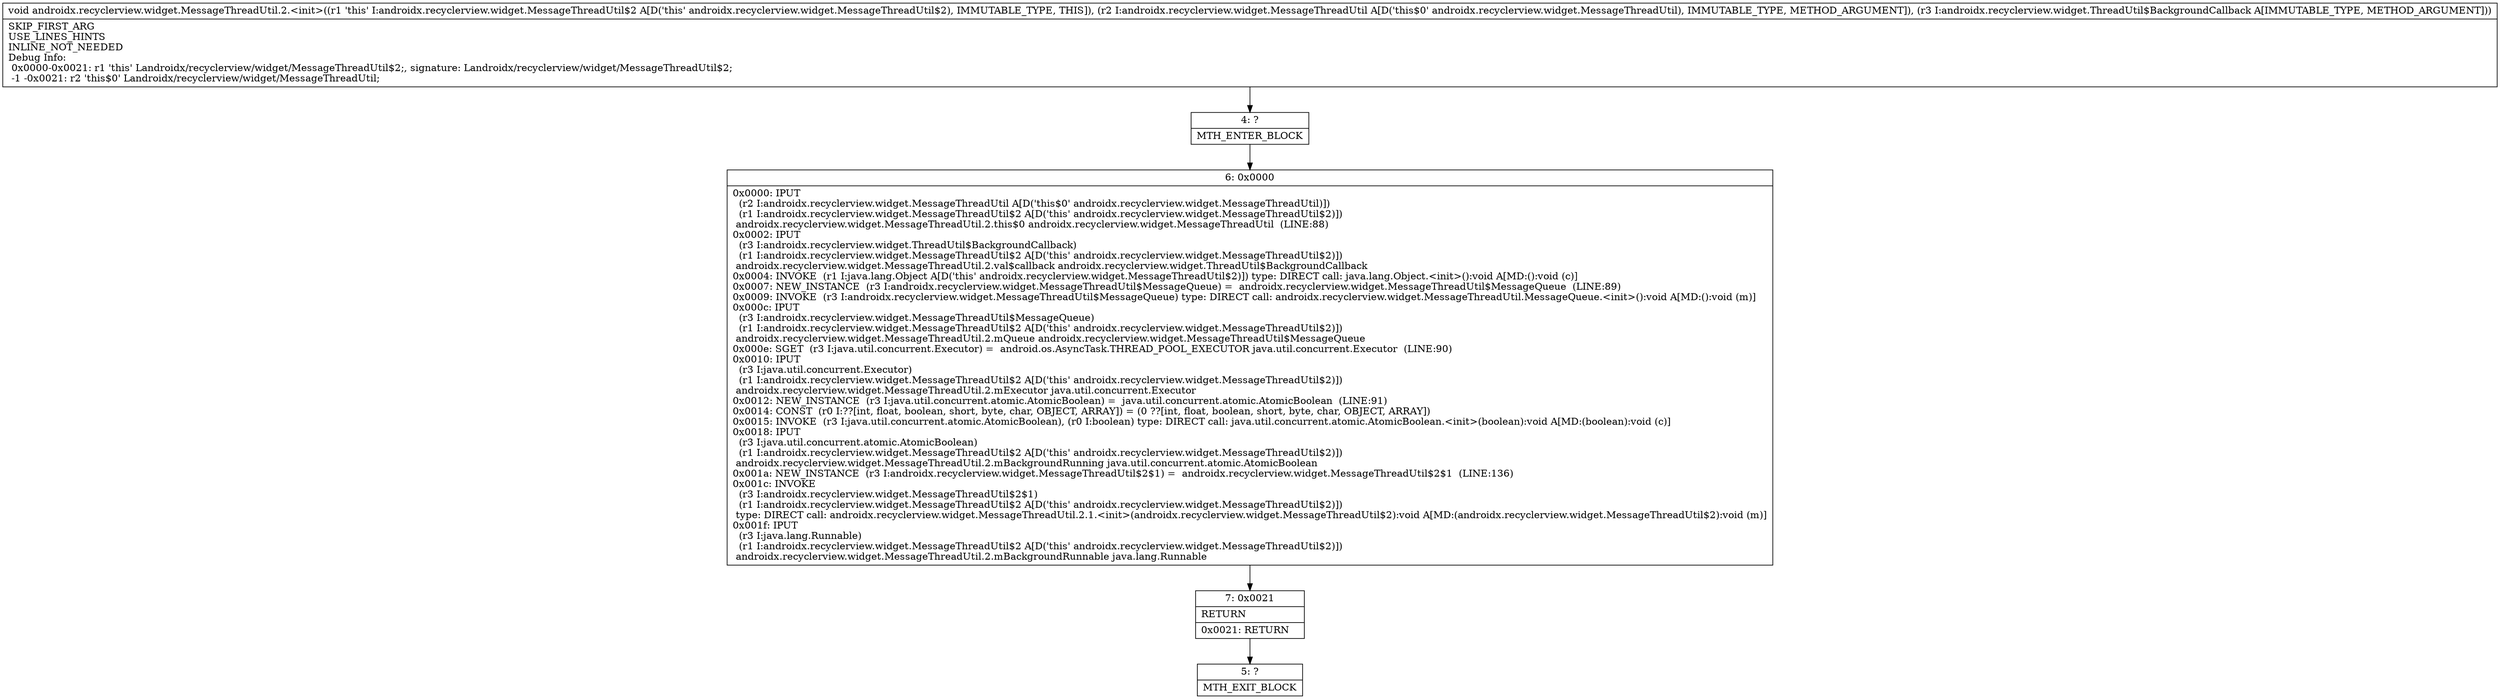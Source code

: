digraph "CFG forandroidx.recyclerview.widget.MessageThreadUtil.2.\<init\>(Landroidx\/recyclerview\/widget\/MessageThreadUtil;Landroidx\/recyclerview\/widget\/ThreadUtil$BackgroundCallback;)V" {
Node_4 [shape=record,label="{4\:\ ?|MTH_ENTER_BLOCK\l}"];
Node_6 [shape=record,label="{6\:\ 0x0000|0x0000: IPUT  \l  (r2 I:androidx.recyclerview.widget.MessageThreadUtil A[D('this$0' androidx.recyclerview.widget.MessageThreadUtil)])\l  (r1 I:androidx.recyclerview.widget.MessageThreadUtil$2 A[D('this' androidx.recyclerview.widget.MessageThreadUtil$2)])\l androidx.recyclerview.widget.MessageThreadUtil.2.this$0 androidx.recyclerview.widget.MessageThreadUtil  (LINE:88)\l0x0002: IPUT  \l  (r3 I:androidx.recyclerview.widget.ThreadUtil$BackgroundCallback)\l  (r1 I:androidx.recyclerview.widget.MessageThreadUtil$2 A[D('this' androidx.recyclerview.widget.MessageThreadUtil$2)])\l androidx.recyclerview.widget.MessageThreadUtil.2.val$callback androidx.recyclerview.widget.ThreadUtil$BackgroundCallback \l0x0004: INVOKE  (r1 I:java.lang.Object A[D('this' androidx.recyclerview.widget.MessageThreadUtil$2)]) type: DIRECT call: java.lang.Object.\<init\>():void A[MD:():void (c)]\l0x0007: NEW_INSTANCE  (r3 I:androidx.recyclerview.widget.MessageThreadUtil$MessageQueue) =  androidx.recyclerview.widget.MessageThreadUtil$MessageQueue  (LINE:89)\l0x0009: INVOKE  (r3 I:androidx.recyclerview.widget.MessageThreadUtil$MessageQueue) type: DIRECT call: androidx.recyclerview.widget.MessageThreadUtil.MessageQueue.\<init\>():void A[MD:():void (m)]\l0x000c: IPUT  \l  (r3 I:androidx.recyclerview.widget.MessageThreadUtil$MessageQueue)\l  (r1 I:androidx.recyclerview.widget.MessageThreadUtil$2 A[D('this' androidx.recyclerview.widget.MessageThreadUtil$2)])\l androidx.recyclerview.widget.MessageThreadUtil.2.mQueue androidx.recyclerview.widget.MessageThreadUtil$MessageQueue \l0x000e: SGET  (r3 I:java.util.concurrent.Executor) =  android.os.AsyncTask.THREAD_POOL_EXECUTOR java.util.concurrent.Executor  (LINE:90)\l0x0010: IPUT  \l  (r3 I:java.util.concurrent.Executor)\l  (r1 I:androidx.recyclerview.widget.MessageThreadUtil$2 A[D('this' androidx.recyclerview.widget.MessageThreadUtil$2)])\l androidx.recyclerview.widget.MessageThreadUtil.2.mExecutor java.util.concurrent.Executor \l0x0012: NEW_INSTANCE  (r3 I:java.util.concurrent.atomic.AtomicBoolean) =  java.util.concurrent.atomic.AtomicBoolean  (LINE:91)\l0x0014: CONST  (r0 I:??[int, float, boolean, short, byte, char, OBJECT, ARRAY]) = (0 ??[int, float, boolean, short, byte, char, OBJECT, ARRAY]) \l0x0015: INVOKE  (r3 I:java.util.concurrent.atomic.AtomicBoolean), (r0 I:boolean) type: DIRECT call: java.util.concurrent.atomic.AtomicBoolean.\<init\>(boolean):void A[MD:(boolean):void (c)]\l0x0018: IPUT  \l  (r3 I:java.util.concurrent.atomic.AtomicBoolean)\l  (r1 I:androidx.recyclerview.widget.MessageThreadUtil$2 A[D('this' androidx.recyclerview.widget.MessageThreadUtil$2)])\l androidx.recyclerview.widget.MessageThreadUtil.2.mBackgroundRunning java.util.concurrent.atomic.AtomicBoolean \l0x001a: NEW_INSTANCE  (r3 I:androidx.recyclerview.widget.MessageThreadUtil$2$1) =  androidx.recyclerview.widget.MessageThreadUtil$2$1  (LINE:136)\l0x001c: INVOKE  \l  (r3 I:androidx.recyclerview.widget.MessageThreadUtil$2$1)\l  (r1 I:androidx.recyclerview.widget.MessageThreadUtil$2 A[D('this' androidx.recyclerview.widget.MessageThreadUtil$2)])\l type: DIRECT call: androidx.recyclerview.widget.MessageThreadUtil.2.1.\<init\>(androidx.recyclerview.widget.MessageThreadUtil$2):void A[MD:(androidx.recyclerview.widget.MessageThreadUtil$2):void (m)]\l0x001f: IPUT  \l  (r3 I:java.lang.Runnable)\l  (r1 I:androidx.recyclerview.widget.MessageThreadUtil$2 A[D('this' androidx.recyclerview.widget.MessageThreadUtil$2)])\l androidx.recyclerview.widget.MessageThreadUtil.2.mBackgroundRunnable java.lang.Runnable \l}"];
Node_7 [shape=record,label="{7\:\ 0x0021|RETURN\l|0x0021: RETURN   \l}"];
Node_5 [shape=record,label="{5\:\ ?|MTH_EXIT_BLOCK\l}"];
MethodNode[shape=record,label="{void androidx.recyclerview.widget.MessageThreadUtil.2.\<init\>((r1 'this' I:androidx.recyclerview.widget.MessageThreadUtil$2 A[D('this' androidx.recyclerview.widget.MessageThreadUtil$2), IMMUTABLE_TYPE, THIS]), (r2 I:androidx.recyclerview.widget.MessageThreadUtil A[D('this$0' androidx.recyclerview.widget.MessageThreadUtil), IMMUTABLE_TYPE, METHOD_ARGUMENT]), (r3 I:androidx.recyclerview.widget.ThreadUtil$BackgroundCallback A[IMMUTABLE_TYPE, METHOD_ARGUMENT]))  | SKIP_FIRST_ARG\lUSE_LINES_HINTS\lINLINE_NOT_NEEDED\lDebug Info:\l  0x0000\-0x0021: r1 'this' Landroidx\/recyclerview\/widget\/MessageThreadUtil$2;, signature: Landroidx\/recyclerview\/widget\/MessageThreadUtil$2;\l  \-1 \-0x0021: r2 'this$0' Landroidx\/recyclerview\/widget\/MessageThreadUtil;\l}"];
MethodNode -> Node_4;Node_4 -> Node_6;
Node_6 -> Node_7;
Node_7 -> Node_5;
}


